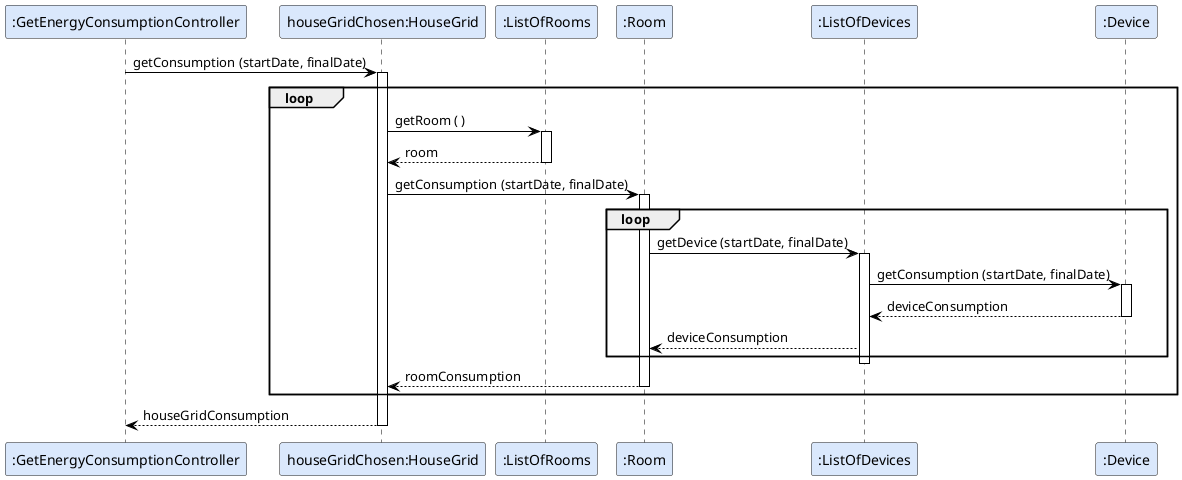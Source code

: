@startuml

participant ":GetEnergyConsumptionController" as C #DAE8FC
participant "houseGridChosen:HouseGrid" as HG #DAE8FC
participant ":ListOfRooms" as B #DAE8FC
participant ":Room" as R #DAE8FC
participant ":ListOfDevices" as LD #DAE8FC
participant ":Device" as D #DAE8FC


skinparam actor {
	BorderColor 6C8EBF
}

skinparam participant {
	BorderColor 6C8EBF
}

skinparam shadowing false

skinparam sequence {
	ArrowColor BLACK
	ActorBorderColor DeepSkyBlue
	LifeLineBorderColor BLACK
}


C -> HG: getConsumption (startDate, finalDate)
activate HG

loop
HG -> B: getRoom ( )
activate B
B --> HG: room
deactivate B
HG -> R: getConsumption (startDate, finalDate)
activate R
loop
R -> LD:getDevice (startDate, finalDate)
activate LD
LD -> D:getConsumption (startDate, finalDate)
activate D
D--> LD: deviceConsumption
deactivate D
LD--> R: deviceConsumption
end
deactivate LD
R --> HG: roomConsumption
deactivate R
end

HG --> C: houseGridConsumption
deactivate HG
@enduml